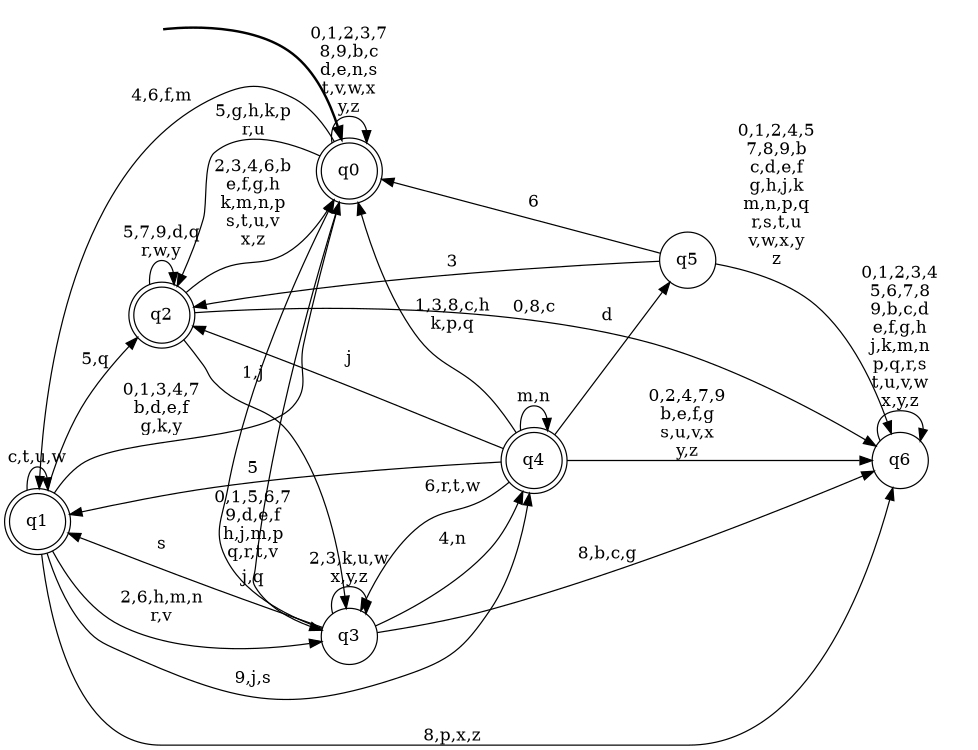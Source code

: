 digraph BlueStar {
__start0 [style = invis, shape = none, label = "", width = 0, height = 0];

rankdir=LR;
size="8,5";

s0 [style="rounded,filled", color="black", fillcolor="white" shape="doublecircle", label="q0"];
s1 [style="rounded,filled", color="black", fillcolor="white" shape="doublecircle", label="q1"];
s2 [style="rounded,filled", color="black", fillcolor="white" shape="doublecircle", label="q2"];
s3 [style="filled", color="black", fillcolor="white" shape="circle", label="q3"];
s4 [style="rounded,filled", color="black", fillcolor="white" shape="doublecircle", label="q4"];
s5 [style="filled", color="black", fillcolor="white" shape="circle", label="q5"];
s6 [style="filled", color="black", fillcolor="white" shape="circle", label="q6"];
subgraph cluster_main { 
	graph [pad=".75", ranksep="0.15", nodesep="0.15"];
	 style=invis; 
	__start0 -> s0 [penwidth=2];
}
s0 -> s0 [label="0,1,2,3,7\n8,9,b,c\nd,e,n,s\nt,v,w,x\ny,z"];
s0 -> s1 [label="4,6,f,m"];
s0 -> s2 [label="5,g,h,k,p\nr,u"];
s0 -> s3 [label="j,q"];
s1 -> s0 [label="0,1,3,4,7\nb,d,e,f\ng,k,y"];
s1 -> s1 [label="c,t,u,w"];
s1 -> s2 [label="5,q"];
s1 -> s3 [label="2,6,h,m,n\nr,v"];
s1 -> s4 [label="9,j,s"];
s1 -> s6 [label="8,p,x,z"];
s2 -> s0 [label="2,3,4,6,b\ne,f,g,h\nk,m,n,p\ns,t,u,v\nx,z"];
s2 -> s2 [label="5,7,9,d,q\nr,w,y"];
s2 -> s3 [label="1,j"];
s2 -> s6 [label="0,8,c"];
s3 -> s0 [label="0,1,5,6,7\n9,d,e,f\nh,j,m,p\nq,r,t,v"];
s3 -> s1 [label="s"];
s3 -> s3 [label="2,3,k,u,w\nx,y,z"];
s3 -> s4 [label="4,n"];
s3 -> s6 [label="8,b,c,g"];
s4 -> s0 [label="1,3,8,c,h\nk,p,q"];
s4 -> s1 [label="5"];
s4 -> s2 [label="j"];
s4 -> s3 [label="6,r,t,w"];
s4 -> s4 [label="m,n"];
s4 -> s5 [label="d"];
s4 -> s6 [label="0,2,4,7,9\nb,e,f,g\ns,u,v,x\ny,z"];
s5 -> s0 [label="6"];
s5 -> s2 [label="3"];
s5 -> s6 [label="0,1,2,4,5\n7,8,9,b\nc,d,e,f\ng,h,j,k\nm,n,p,q\nr,s,t,u\nv,w,x,y\nz"];
s6 -> s6 [label="0,1,2,3,4\n5,6,7,8\n9,b,c,d\ne,f,g,h\nj,k,m,n\np,q,r,s\nt,u,v,w\nx,y,z"];

}